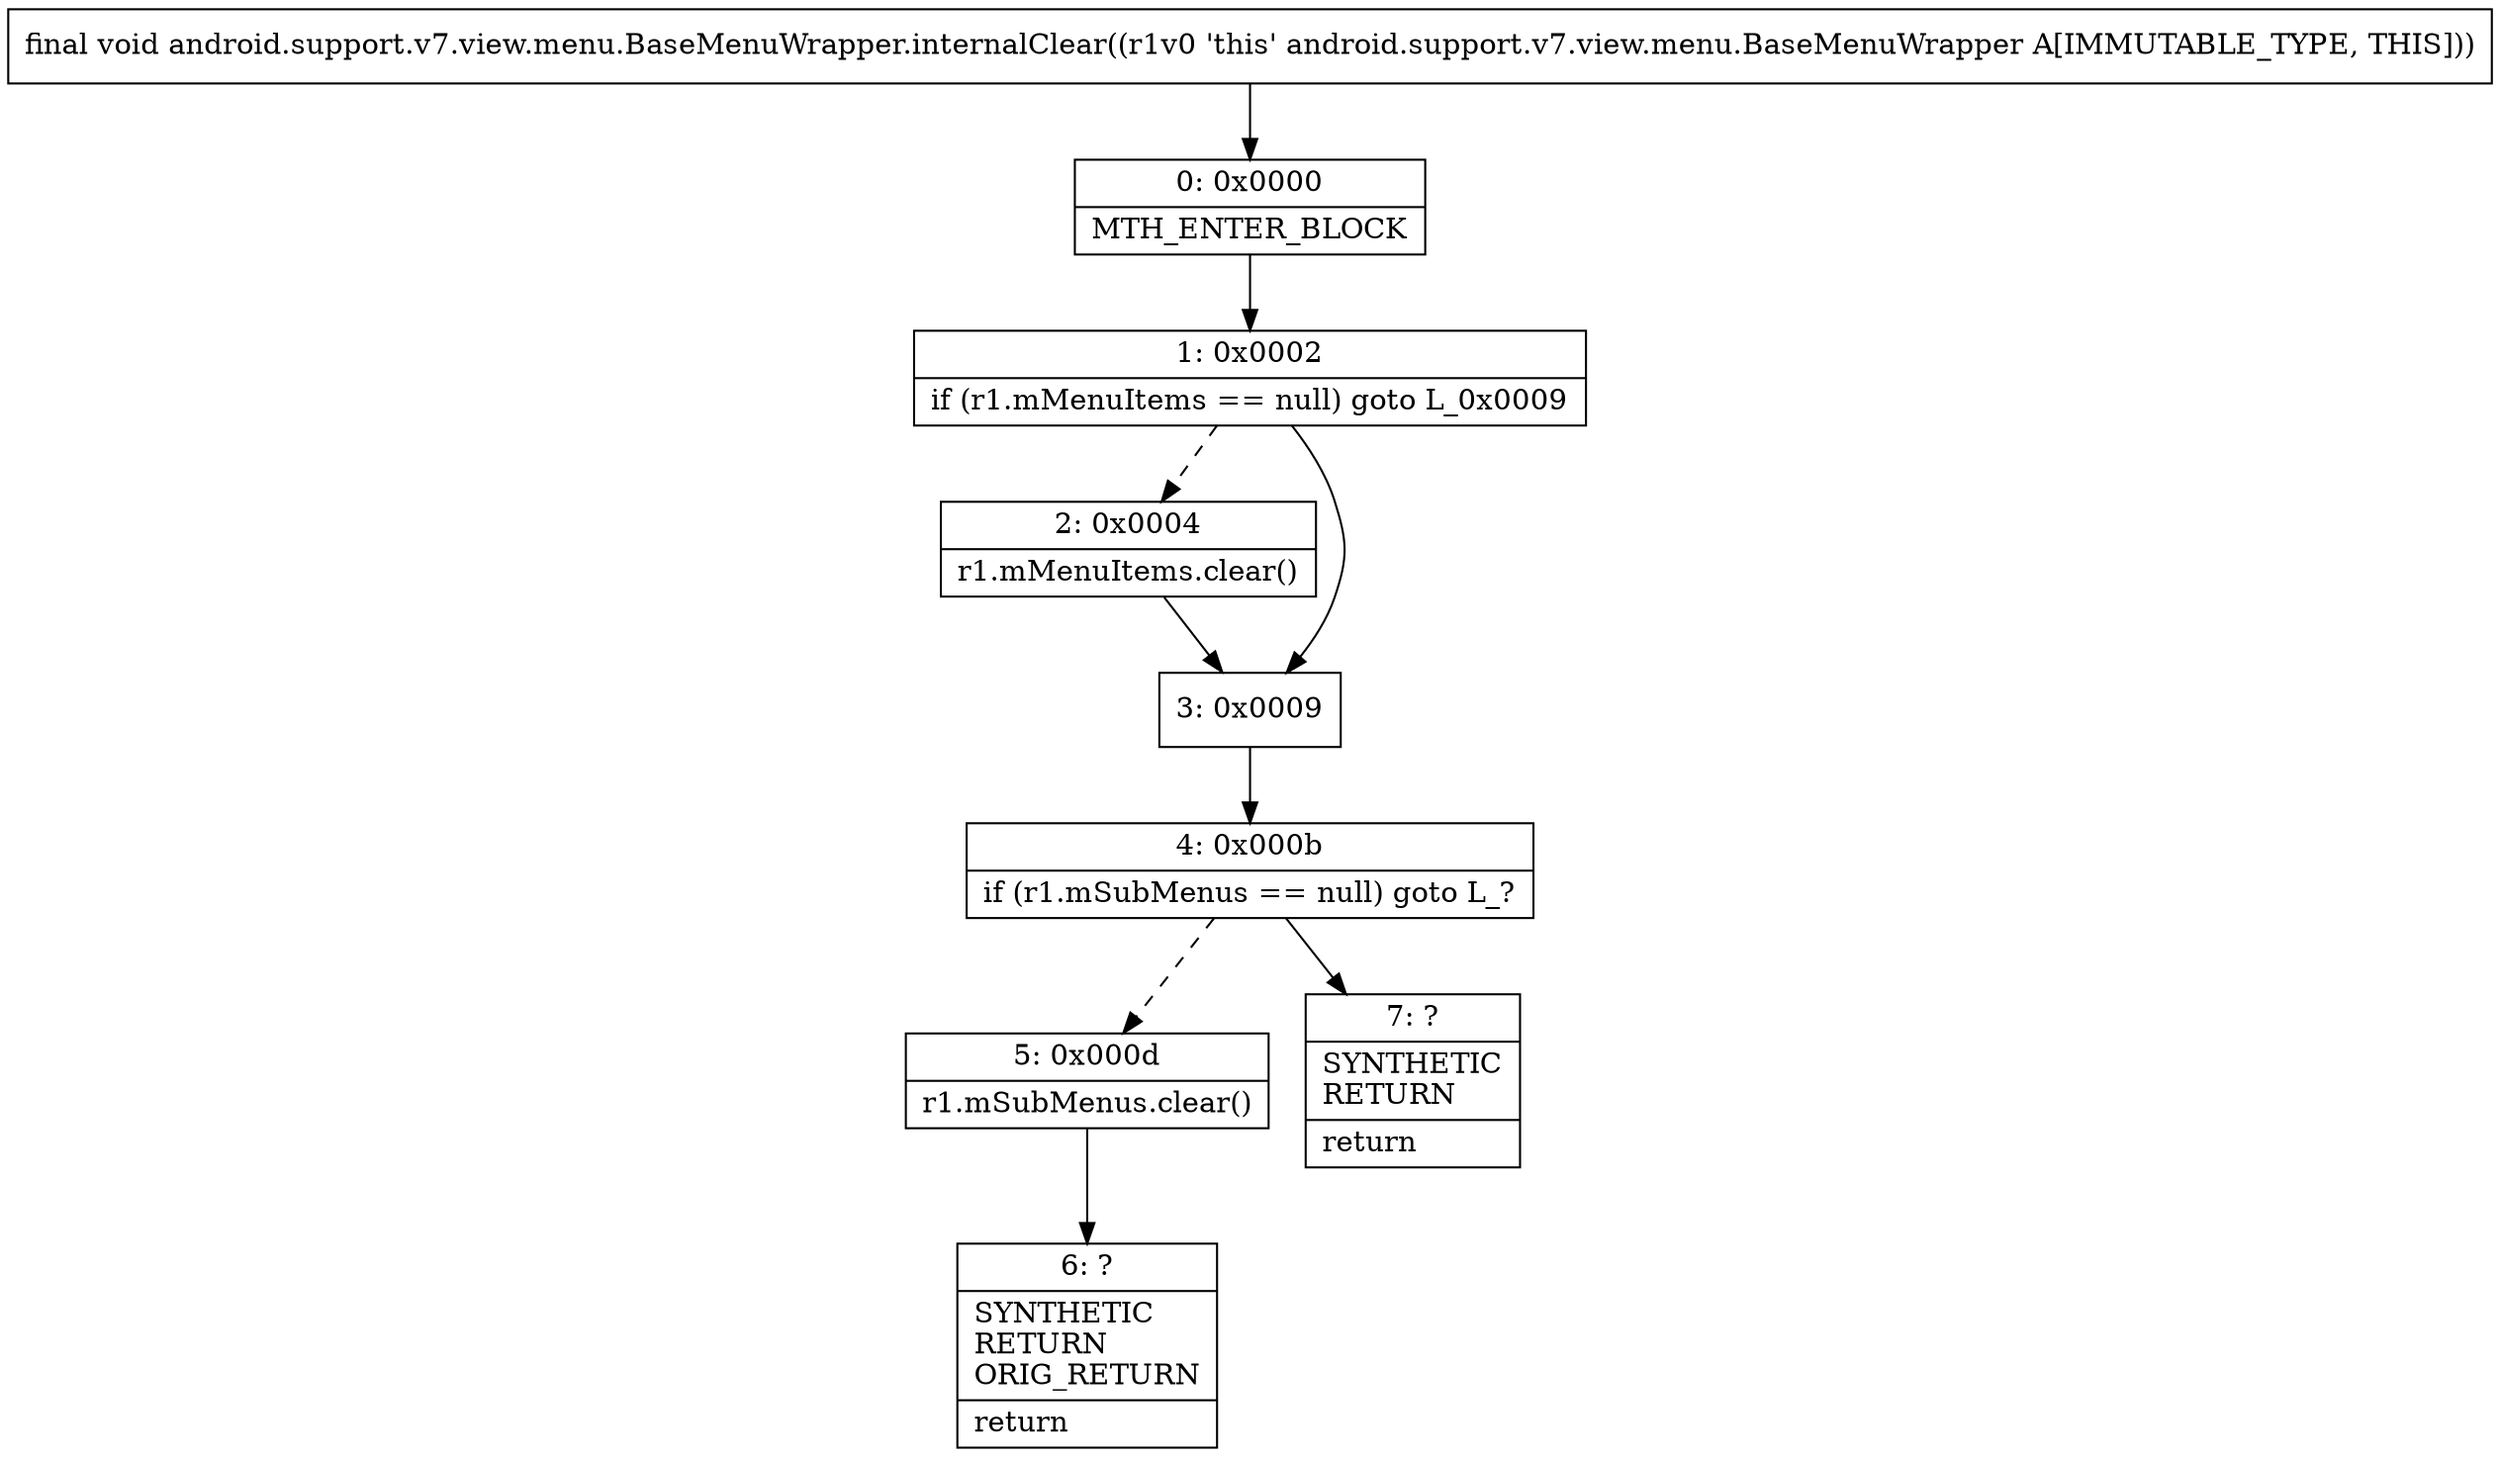 digraph "CFG forandroid.support.v7.view.menu.BaseMenuWrapper.internalClear()V" {
Node_0 [shape=record,label="{0\:\ 0x0000|MTH_ENTER_BLOCK\l}"];
Node_1 [shape=record,label="{1\:\ 0x0002|if (r1.mMenuItems == null) goto L_0x0009\l}"];
Node_2 [shape=record,label="{2\:\ 0x0004|r1.mMenuItems.clear()\l}"];
Node_3 [shape=record,label="{3\:\ 0x0009}"];
Node_4 [shape=record,label="{4\:\ 0x000b|if (r1.mSubMenus == null) goto L_?\l}"];
Node_5 [shape=record,label="{5\:\ 0x000d|r1.mSubMenus.clear()\l}"];
Node_6 [shape=record,label="{6\:\ ?|SYNTHETIC\lRETURN\lORIG_RETURN\l|return\l}"];
Node_7 [shape=record,label="{7\:\ ?|SYNTHETIC\lRETURN\l|return\l}"];
MethodNode[shape=record,label="{final void android.support.v7.view.menu.BaseMenuWrapper.internalClear((r1v0 'this' android.support.v7.view.menu.BaseMenuWrapper A[IMMUTABLE_TYPE, THIS])) }"];
MethodNode -> Node_0;
Node_0 -> Node_1;
Node_1 -> Node_2[style=dashed];
Node_1 -> Node_3;
Node_2 -> Node_3;
Node_3 -> Node_4;
Node_4 -> Node_5[style=dashed];
Node_4 -> Node_7;
Node_5 -> Node_6;
}


